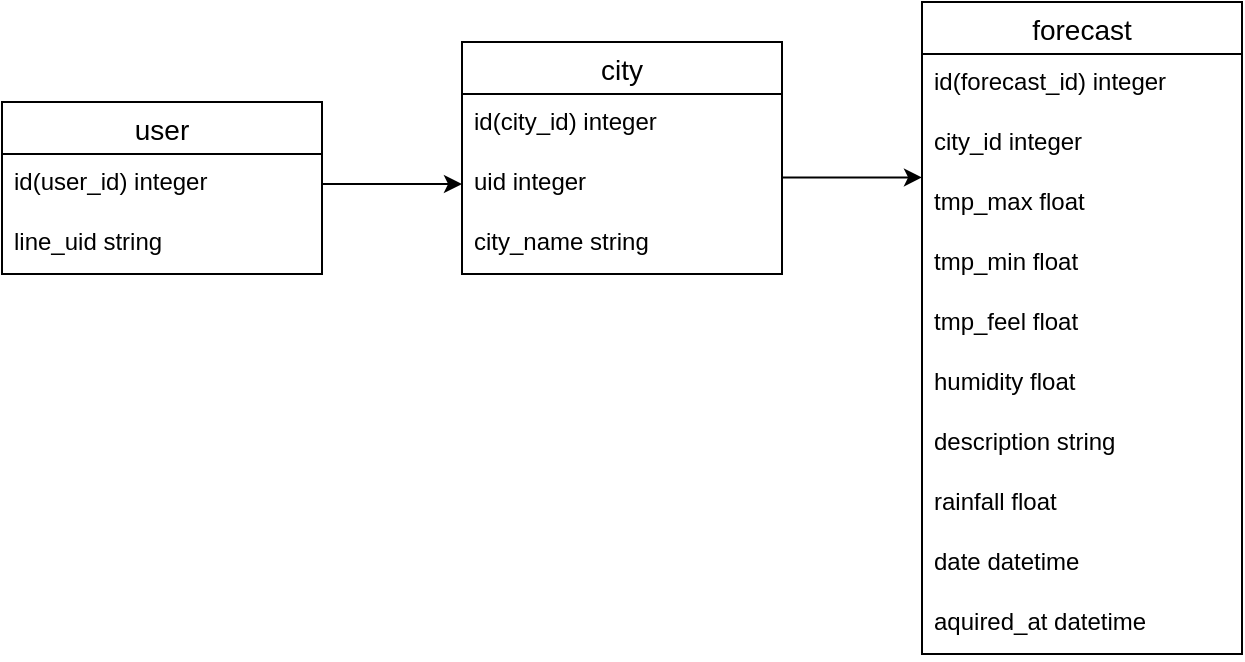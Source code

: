 <mxfile>
    <diagram id="8KDp6uMhs6BvZNZkd0Mh" name="Page-1">
        <mxGraphModel dx="476" dy="367" grid="1" gridSize="10" guides="1" tooltips="1" connect="1" arrows="1" fold="1" page="1" pageScale="1" pageWidth="850" pageHeight="1100" math="0" shadow="0">
            <root>
                <mxCell id="0"/>
                <mxCell id="1" parent="0"/>
                <mxCell id="12" value="user" style="swimlane;fontStyle=0;childLayout=stackLayout;horizontal=1;startSize=26;horizontalStack=0;resizeParent=1;resizeParentMax=0;resizeLast=0;collapsible=1;marginBottom=0;align=center;fontSize=14;" parent="1" vertex="1">
                    <mxGeometry x="80" y="530" width="160" height="86" as="geometry"/>
                </mxCell>
                <mxCell id="13" value="id(user_id) integer" style="text;strokeColor=none;fillColor=none;spacingLeft=4;spacingRight=4;overflow=hidden;rotatable=0;points=[[0,0.5],[1,0.5]];portConstraint=eastwest;fontSize=12;" parent="12" vertex="1">
                    <mxGeometry y="26" width="160" height="30" as="geometry"/>
                </mxCell>
                <mxCell id="14" value="line_uid string" style="text;strokeColor=none;fillColor=none;spacingLeft=4;spacingRight=4;overflow=hidden;rotatable=0;points=[[0,0.5],[1,0.5]];portConstraint=eastwest;fontSize=12;" parent="12" vertex="1">
                    <mxGeometry y="56" width="160" height="30" as="geometry"/>
                </mxCell>
                <mxCell id="40" style="edgeStyle=none;html=1;" parent="1" source="13" edge="1">
                    <mxGeometry relative="1" as="geometry">
                        <mxPoint x="310" y="571" as="targetPoint"/>
                    </mxGeometry>
                </mxCell>
                <mxCell id="50" value="forecast" style="swimlane;fontStyle=0;childLayout=stackLayout;horizontal=1;startSize=26;horizontalStack=0;resizeParent=1;resizeParentMax=0;resizeLast=0;collapsible=1;marginBottom=0;align=center;fontSize=14;" parent="1" vertex="1">
                    <mxGeometry x="540" y="480" width="160" height="326" as="geometry"/>
                </mxCell>
                <mxCell id="51" value="id(forecast_id) integer" style="text;strokeColor=none;fillColor=none;spacingLeft=4;spacingRight=4;overflow=hidden;rotatable=0;points=[[0,0.5],[1,0.5]];portConstraint=eastwest;fontSize=12;" parent="50" vertex="1">
                    <mxGeometry y="26" width="160" height="30" as="geometry"/>
                </mxCell>
                <mxCell id="68" value="city_id integer" style="text;strokeColor=none;fillColor=none;spacingLeft=4;spacingRight=4;overflow=hidden;rotatable=0;points=[[0,0.5],[1,0.5]];portConstraint=eastwest;fontSize=12;" parent="50" vertex="1">
                    <mxGeometry y="56" width="160" height="30" as="geometry"/>
                </mxCell>
                <mxCell id="52" value="tmp_max float" style="text;strokeColor=none;fillColor=none;spacingLeft=4;spacingRight=4;overflow=hidden;rotatable=0;points=[[0,0.5],[1,0.5]];portConstraint=eastwest;fontSize=12;" parent="50" vertex="1">
                    <mxGeometry y="86" width="160" height="30" as="geometry"/>
                </mxCell>
                <mxCell id="53" value="tmp_min float" style="text;strokeColor=none;fillColor=none;spacingLeft=4;spacingRight=4;overflow=hidden;rotatable=0;points=[[0,0.5],[1,0.5]];portConstraint=eastwest;fontSize=12;" parent="50" vertex="1">
                    <mxGeometry y="116" width="160" height="30" as="geometry"/>
                </mxCell>
                <mxCell id="54" value="tmp_feel float" style="text;strokeColor=none;fillColor=none;spacingLeft=4;spacingRight=4;overflow=hidden;rotatable=0;points=[[0,0.5],[1,0.5]];portConstraint=eastwest;fontSize=12;" parent="50" vertex="1">
                    <mxGeometry y="146" width="160" height="30" as="geometry"/>
                </mxCell>
                <mxCell id="71" value="humidity float" style="text;strokeColor=none;fillColor=none;spacingLeft=4;spacingRight=4;overflow=hidden;rotatable=0;points=[[0,0.5],[1,0.5]];portConstraint=eastwest;fontSize=12;" vertex="1" parent="50">
                    <mxGeometry y="176" width="160" height="30" as="geometry"/>
                </mxCell>
                <mxCell id="55" value="description string" style="text;strokeColor=none;fillColor=none;spacingLeft=4;spacingRight=4;overflow=hidden;rotatable=0;points=[[0,0.5],[1,0.5]];portConstraint=eastwest;fontSize=12;" parent="50" vertex="1">
                    <mxGeometry y="206" width="160" height="30" as="geometry"/>
                </mxCell>
                <mxCell id="56" value="rainfall float" style="text;strokeColor=none;fillColor=none;spacingLeft=4;spacingRight=4;overflow=hidden;rotatable=0;points=[[0,0.5],[1,0.5]];portConstraint=eastwest;fontSize=12;" parent="50" vertex="1">
                    <mxGeometry y="236" width="160" height="30" as="geometry"/>
                </mxCell>
                <mxCell id="57" value="date datetime" style="text;strokeColor=none;fillColor=none;spacingLeft=4;spacingRight=4;overflow=hidden;rotatable=0;points=[[0,0.5],[1,0.5]];portConstraint=eastwest;fontSize=12;" parent="50" vertex="1">
                    <mxGeometry y="266" width="160" height="30" as="geometry"/>
                </mxCell>
                <mxCell id="58" value="aquired_at datetime" style="text;strokeColor=none;fillColor=none;spacingLeft=4;spacingRight=4;overflow=hidden;rotatable=0;points=[[0,0.5],[1,0.5]];portConstraint=eastwest;fontSize=12;" parent="50" vertex="1">
                    <mxGeometry y="296" width="160" height="30" as="geometry"/>
                </mxCell>
                <mxCell id="60" value="city" style="swimlane;fontStyle=0;childLayout=stackLayout;horizontal=1;startSize=26;horizontalStack=0;resizeParent=1;resizeParentMax=0;resizeLast=0;collapsible=1;marginBottom=0;align=center;fontSize=14;" parent="1" vertex="1">
                    <mxGeometry x="310" y="500" width="160" height="116" as="geometry"/>
                </mxCell>
                <mxCell id="61" value="id(city_id) integer" style="text;strokeColor=none;fillColor=none;spacingLeft=4;spacingRight=4;overflow=hidden;rotatable=0;points=[[0,0.5],[1,0.5]];portConstraint=eastwest;fontSize=12;" parent="60" vertex="1">
                    <mxGeometry y="26" width="160" height="30" as="geometry"/>
                </mxCell>
                <mxCell id="62" value="uid integer" style="text;strokeColor=none;fillColor=none;spacingLeft=4;spacingRight=4;overflow=hidden;rotatable=0;points=[[0,0.5],[1,0.5]];portConstraint=eastwest;fontSize=12;" parent="60" vertex="1">
                    <mxGeometry y="56" width="160" height="30" as="geometry"/>
                </mxCell>
                <mxCell id="67" value="city_name string" style="text;strokeColor=none;fillColor=none;spacingLeft=4;spacingRight=4;overflow=hidden;rotatable=0;points=[[0,0.5],[1,0.5]];portConstraint=eastwest;fontSize=12;" parent="60" vertex="1">
                    <mxGeometry y="86" width="160" height="30" as="geometry"/>
                </mxCell>
                <mxCell id="69" style="edgeStyle=none;html=1;" parent="1" edge="1">
                    <mxGeometry relative="1" as="geometry">
                        <mxPoint x="540" y="567.71" as="targetPoint"/>
                        <mxPoint x="470" y="567.71" as="sourcePoint"/>
                    </mxGeometry>
                </mxCell>
            </root>
        </mxGraphModel>
    </diagram>
</mxfile>